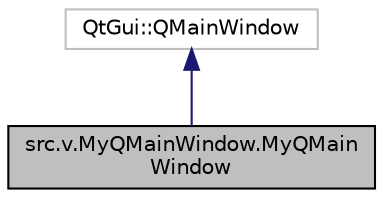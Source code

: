 digraph "src.v.MyQMainWindow.MyQMainWindow"
{
  edge [fontname="Helvetica",fontsize="10",labelfontname="Helvetica",labelfontsize="10"];
  node [fontname="Helvetica",fontsize="10",shape=record];
  Node1 [label="src.v.MyQMainWindow.MyQMain\lWindow",height=0.2,width=0.4,color="black", fillcolor="grey75", style="filled", fontcolor="black"];
  Node2 -> Node1 [dir="back",color="midnightblue",fontsize="10",style="solid",fontname="Helvetica"];
  Node2 [label="QtGui::QMainWindow",height=0.2,width=0.4,color="grey75", fillcolor="white", style="filled"];
}
